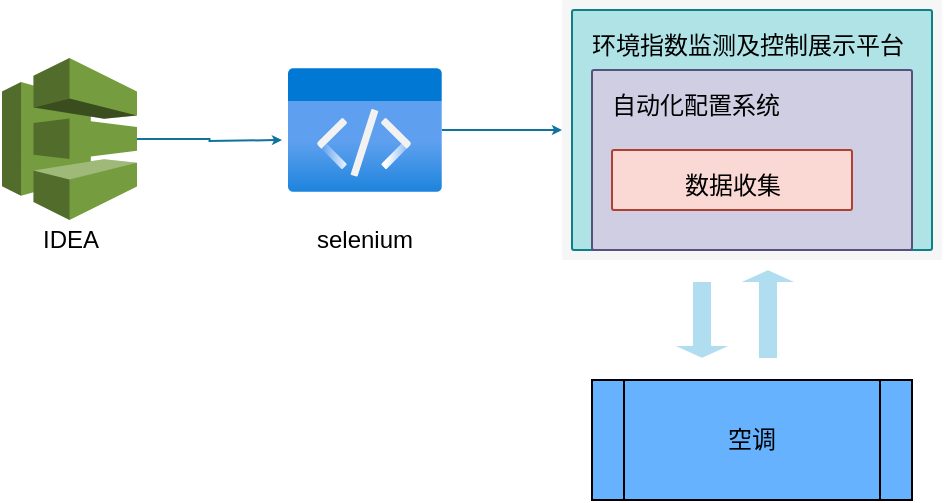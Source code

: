 <mxfile version="14.4.9" type="github" pages="3">
  <diagram id="mTPmO_EP1wIf3XusBCoq" name="Page-1">
    <mxGraphModel dx="1773" dy="482" grid="1" gridSize="10" guides="1" tooltips="1" connect="1" arrows="1" fold="1" page="1" pageScale="1" pageWidth="827" pageHeight="1169" math="0" shadow="0">
      <root>
        <mxCell id="0" />
        <mxCell id="1" parent="0" />
        <mxCell id="Qn_xa09RJaFUliOvTyUV-8" value="空调" style="shape=process;whiteSpace=wrap;html=1;backgroundOutline=1;fillColor=#66B2FF;" parent="1" vertex="1">
          <mxGeometry x="75" y="370" width="160" height="60" as="geometry" />
        </mxCell>
        <mxCell id="Qn_xa09RJaFUliOvTyUV-23" value="" style="points=[[0,0,0],[0.25,0,0],[0.5,0,0],[0.75,0,0],[1,0,0],[1,0.25,0],[1,0.5,0],[1,0.75,0],[1,1,0],[0.75,1,0],[0.5,1,0],[0.25,1,0],[0,1,0],[0,0.75,0],[0,0.5,0],[0,0.25,0]];rounded=1;absoluteArcSize=1;arcSize=2;html=1;strokeColor=none;gradientColor=none;shadow=0;dashed=0;fontSize=12;fontColor=#9E9E9E;align=left;verticalAlign=top;spacing=10;spacingTop=-4;fillColor=#F6F6F6;" parent="1" vertex="1">
          <mxGeometry x="60" y="180" width="190" height="130" as="geometry" />
        </mxCell>
        <mxCell id="Qn_xa09RJaFUliOvTyUV-24" value="环境指数监测及控制展示平台" style="points=[[0,0,0],[0.25,0,0],[0.5,0,0],[0.75,0,0],[1,0,0],[1,0.25,0],[1,0.5,0],[1,0.75,0],[1,1,0],[0.75,1,0],[0.5,1,0],[0.25,1,0],[0,1,0],[0,0.75,0],[0,0.5,0],[0,0.25,0]];rounded=1;absoluteArcSize=1;arcSize=2;html=1;strokeColor=#0e8088;shadow=0;dashed=0;fontSize=12;align=left;verticalAlign=top;spacing=10;spacingTop=-4;fillColor=#b0e3e6;" parent="Qn_xa09RJaFUliOvTyUV-23" vertex="1">
          <mxGeometry width="180" height="120" relative="1" as="geometry">
            <mxPoint x="5" y="5" as="offset" />
          </mxGeometry>
        </mxCell>
        <mxCell id="Qn_xa09RJaFUliOvTyUV-25" value="自动化配置系统" style="points=[[0,0,0],[0.25,0,0],[0.5,0,0],[0.75,0,0],[1,0,0],[1,0.25,0],[1,0.5,0],[1,0.75,0],[1,1,0],[0.75,1,0],[0.5,1,0],[0.25,1,0],[0,1,0],[0,0.75,0],[0,0.5,0],[0,0.25,0]];rounded=1;absoluteArcSize=1;arcSize=2;html=1;strokeColor=#56517e;shadow=0;dashed=0;fontSize=12;align=left;verticalAlign=top;spacing=10;spacingTop=-4;fillColor=#d0cee2;" parent="Qn_xa09RJaFUliOvTyUV-24" vertex="1">
          <mxGeometry width="160" height="90" relative="1" as="geometry">
            <mxPoint x="10" y="30" as="offset" />
          </mxGeometry>
        </mxCell>
        <mxCell id="Qn_xa09RJaFUliOvTyUV-26" value="数据收集" style="points=[[0,0,0],[0.25,0,0],[0.5,0,0],[0.75,0,0],[1,0,0],[1,0.25,0],[1,0.5,0],[1,0.75,0],[1,1,0],[0.75,1,0],[0.5,1,0],[0.25,1,0],[0,1,0],[0,0.75,0],[0,0.5,0],[0,0.25,0]];rounded=1;absoluteArcSize=1;arcSize=2;html=1;strokeColor=#ae4132;shadow=0;dashed=0;fontSize=12;align=center;verticalAlign=top;spacing=10;spacingTop=-4;fillColor=#fad9d5;" parent="Qn_xa09RJaFUliOvTyUV-25" vertex="1">
          <mxGeometry width="120" height="30" relative="1" as="geometry">
            <mxPoint x="10" y="40" as="offset" />
          </mxGeometry>
        </mxCell>
        <mxCell id="Qn_xa09RJaFUliOvTyUV-38" value="" style="shape=flexArrow;endArrow=classic;html=1;endSize=2;startSize=1;fillColor=#b1ddf0;strokeColor=#FFFFFF;entryX=0.542;entryY=1.031;entryDx=0;entryDy=0;entryPerimeter=0;" parent="1" target="Qn_xa09RJaFUliOvTyUV-23" edge="1">
          <mxGeometry width="50" height="50" relative="1" as="geometry">
            <mxPoint x="163" y="360" as="sourcePoint" />
            <mxPoint x="110" y="340" as="targetPoint" />
          </mxGeometry>
        </mxCell>
        <mxCell id="Qn_xa09RJaFUliOvTyUV-39" value="" style="shape=flexArrow;endArrow=classic;html=1;endSize=2;startSize=0;fillColor=#b1ddf0;strokeColor=#FFFFFF;" parent="1" edge="1">
          <mxGeometry width="50" height="50" relative="1" as="geometry">
            <mxPoint x="130" y="320" as="sourcePoint" />
            <mxPoint x="130" y="360" as="targetPoint" />
          </mxGeometry>
        </mxCell>
        <mxCell id="Qn_xa09RJaFUliOvTyUV-52" style="edgeStyle=orthogonalEdgeStyle;rounded=0;orthogonalLoop=1;jettySize=auto;html=1;startSize=0;endSize=2;strokeColor=#10739E;entryX=0;entryY=0.5;entryDx=0;entryDy=0;entryPerimeter=0;" parent="1" source="Qn_xa09RJaFUliOvTyUV-47" target="Qn_xa09RJaFUliOvTyUV-23" edge="1">
          <mxGeometry relative="1" as="geometry">
            <mxPoint x="50" y="249.5" as="targetPoint" />
          </mxGeometry>
        </mxCell>
        <mxCell id="Qn_xa09RJaFUliOvTyUV-47" value="" style="aspect=fixed;html=1;points=[];align=center;image;fontSize=12;image=img/lib/azure2/general/Code.svg;fillColor=#FFB570;" parent="1" vertex="1">
          <mxGeometry x="-77" y="213.75" width="76.93" height="62.5" as="geometry" />
        </mxCell>
        <mxCell id="Qn_xa09RJaFUliOvTyUV-48" style="edgeStyle=orthogonalEdgeStyle;rounded=0;orthogonalLoop=1;jettySize=auto;html=1;startSize=0;endSize=2;strokeColor=#10739E;" parent="1" source="Qn_xa09RJaFUliOvTyUV-49" edge="1">
          <mxGeometry relative="1" as="geometry">
            <mxPoint x="-80" y="250" as="targetPoint" />
          </mxGeometry>
        </mxCell>
        <mxCell id="Qn_xa09RJaFUliOvTyUV-49" value="" style="outlineConnect=0;dashed=0;verticalLabelPosition=bottom;verticalAlign=top;align=center;html=1;shape=mxgraph.aws3.codedeploy;fillColor=#759C3E;gradientColor=none;" parent="1" vertex="1">
          <mxGeometry x="-220" y="209" width="67.5" height="81" as="geometry" />
        </mxCell>
        <mxCell id="Qn_xa09RJaFUliOvTyUV-50" value="selenium" style="text;html=1;align=center;verticalAlign=middle;resizable=0;points=[];autosize=1;" parent="1" vertex="1">
          <mxGeometry x="-68.54" y="290" width="60" height="20" as="geometry" />
        </mxCell>
        <mxCell id="Qn_xa09RJaFUliOvTyUV-51" value="IDEA" style="text;html=1;align=center;verticalAlign=middle;resizable=0;points=[];autosize=1;" parent="1" vertex="1">
          <mxGeometry x="-206.25" y="290" width="40" height="20" as="geometry" />
        </mxCell>
      </root>
    </mxGraphModel>
  </diagram>
  <diagram id="ak2xTMi557AVtax_2S1t" name="Page-2">
    <mxGraphModel dx="946" dy="482" grid="1" gridSize="10" guides="1" tooltips="1" connect="1" arrows="1" fold="1" page="1" pageScale="1" pageWidth="827" pageHeight="1169" math="0" shadow="0">
      <root>
        <mxCell id="7z0a3pHXTdL5-_gaH5E1-0" />
        <mxCell id="7z0a3pHXTdL5-_gaH5E1-1" parent="7z0a3pHXTdL5-_gaH5E1-0" />
        <mxCell id="7z0a3pHXTdL5-_gaH5E1-5" value="&amp;nbsp; &amp;nbsp; &amp;nbsp; &amp;nbsp; &amp;nbsp; &amp;nbsp; &amp;nbsp; &amp;nbsp; &amp;nbsp; &amp;nbsp; &amp;nbsp; &amp;nbsp; &amp;nbsp; &amp;nbsp; &amp;nbsp;&amp;nbsp;&lt;b&gt;&lt;font style=&quot;font-size: 11px&quot;&gt;&amp;nbsp;。。。。。。&lt;/font&gt;&lt;/b&gt;" style="rounded=0;whiteSpace=wrap;html=1;fillColor=#A9C4EB;" parent="7z0a3pHXTdL5-_gaH5E1-1" vertex="1">
          <mxGeometry x="120" y="360" width="360" height="60" as="geometry" />
        </mxCell>
        <mxCell id="7z0a3pHXTdL5-_gaH5E1-2" value="" style="outlineConnect=0;dashed=0;verticalLabelPosition=bottom;verticalAlign=top;align=center;html=1;shape=mxgraph.aws3.codedeploy;fillColor=#759C3E;gradientColor=none;" parent="7z0a3pHXTdL5-_gaH5E1-1" vertex="1">
          <mxGeometry x="130" y="360" width="57.5" height="60" as="geometry" />
        </mxCell>
        <mxCell id="7z0a3pHXTdL5-_gaH5E1-3" value="" style="outlineConnect=0;dashed=0;verticalLabelPosition=bottom;verticalAlign=top;align=center;html=1;shape=mxgraph.aws3.codedeploy;fillColor=#759C3E;gradientColor=none;" parent="7z0a3pHXTdL5-_gaH5E1-1" vertex="1">
          <mxGeometry x="220" y="360" width="57.5" height="60" as="geometry" />
        </mxCell>
        <mxCell id="7z0a3pHXTdL5-_gaH5E1-4" value="" style="outlineConnect=0;dashed=0;verticalLabelPosition=bottom;verticalAlign=top;align=center;html=1;shape=mxgraph.aws3.codedeploy;fillColor=#759C3E;gradientColor=none;" parent="7z0a3pHXTdL5-_gaH5E1-1" vertex="1">
          <mxGeometry x="414" y="360" width="57.5" height="60" as="geometry" />
        </mxCell>
        <mxCell id="7z0a3pHXTdL5-_gaH5E1-7" value="" style="rounded=0;whiteSpace=wrap;html=1;fillColor=#A9C4EB;" parent="7z0a3pHXTdL5-_gaH5E1-1" vertex="1">
          <mxGeometry x="120" y="230" width="360" height="60" as="geometry" />
        </mxCell>
        <mxCell id="7z0a3pHXTdL5-_gaH5E1-8" value="" style="endArrow=classic;html=1;strokeColor=#10739E;entryX=0.111;entryY=1.017;entryDx=0;entryDy=0;entryPerimeter=0;" parent="7z0a3pHXTdL5-_gaH5E1-1" target="7z0a3pHXTdL5-_gaH5E1-7" edge="1">
          <mxGeometry width="50" height="50" relative="1" as="geometry">
            <mxPoint x="160" y="350" as="sourcePoint" />
            <mxPoint x="160" y="300" as="targetPoint" />
          </mxGeometry>
        </mxCell>
        <mxCell id="7z0a3pHXTdL5-_gaH5E1-9" value="" style="endArrow=classic;html=1;strokeColor=#10739E;" parent="7z0a3pHXTdL5-_gaH5E1-1" edge="1">
          <mxGeometry width="50" height="50" relative="1" as="geometry">
            <mxPoint x="170" y="300" as="sourcePoint" />
            <mxPoint x="170" y="350" as="targetPoint" />
          </mxGeometry>
        </mxCell>
        <mxCell id="7z0a3pHXTdL5-_gaH5E1-10" value="" style="endArrow=classic;html=1;strokeColor=#10739E;entryX=0.111;entryY=1.017;entryDx=0;entryDy=0;entryPerimeter=0;" parent="7z0a3pHXTdL5-_gaH5E1-1" edge="1">
          <mxGeometry width="50" height="50" relative="1" as="geometry">
            <mxPoint x="243.27" y="348.98" as="sourcePoint" />
            <mxPoint x="243.23" y="290" as="targetPoint" />
          </mxGeometry>
        </mxCell>
        <mxCell id="7z0a3pHXTdL5-_gaH5E1-11" value="" style="endArrow=classic;html=1;strokeColor=#10739E;" parent="7z0a3pHXTdL5-_gaH5E1-1" edge="1">
          <mxGeometry width="50" height="50" relative="1" as="geometry">
            <mxPoint x="253.27" y="298.98" as="sourcePoint" />
            <mxPoint x="253.27" y="348.98" as="targetPoint" />
          </mxGeometry>
        </mxCell>
        <mxCell id="7z0a3pHXTdL5-_gaH5E1-12" value="" style="endArrow=classic;html=1;strokeColor=#10739E;entryX=0.111;entryY=1.017;entryDx=0;entryDy=0;entryPerimeter=0;" parent="7z0a3pHXTdL5-_gaH5E1-1" edge="1">
          <mxGeometry width="50" height="50" relative="1" as="geometry">
            <mxPoint x="437.27" y="348.98" as="sourcePoint" />
            <mxPoint x="437.23" y="290" as="targetPoint" />
          </mxGeometry>
        </mxCell>
        <mxCell id="7z0a3pHXTdL5-_gaH5E1-13" value="" style="endArrow=classic;html=1;strokeColor=#10739E;" parent="7z0a3pHXTdL5-_gaH5E1-1" edge="1">
          <mxGeometry width="50" height="50" relative="1" as="geometry">
            <mxPoint x="447.27" y="298.98" as="sourcePoint" />
            <mxPoint x="447.27" y="348.98" as="targetPoint" />
          </mxGeometry>
        </mxCell>
        <mxCell id="7z0a3pHXTdL5-_gaH5E1-14" value="模型聚合算法" style="rounded=1;whiteSpace=wrap;html=1;fillColor=#fad7ac;strokeColor=#b46504;" parent="7z0a3pHXTdL5-_gaH5E1-1" vertex="1">
          <mxGeometry x="160" y="245" width="90" height="30" as="geometry" />
        </mxCell>
        <mxCell id="7z0a3pHXTdL5-_gaH5E1-15" value="模型的收集与分发" style="rounded=1;whiteSpace=wrap;html=1;fillColor=#fad9d5;strokeColor=#ae4132;" parent="7z0a3pHXTdL5-_gaH5E1-1" vertex="1">
          <mxGeometry x="324" y="245" width="106" height="30" as="geometry" />
        </mxCell>
        <mxCell id="7z0a3pHXTdL5-_gaH5E1-16" value="" style="endArrow=classic;html=1;strokeColor=#10739E;entryX=0;entryY=0.5;entryDx=0;entryDy=0;exitX=1;exitY=0.5;exitDx=0;exitDy=0;" parent="7z0a3pHXTdL5-_gaH5E1-1" source="7z0a3pHXTdL5-_gaH5E1-14" target="7z0a3pHXTdL5-_gaH5E1-15" edge="1">
          <mxGeometry width="50" height="50" relative="1" as="geometry">
            <mxPoint x="253.27" y="358.98" as="sourcePoint" />
            <mxPoint x="253.23" y="300" as="targetPoint" />
          </mxGeometry>
        </mxCell>
        <mxCell id="7z0a3pHXTdL5-_gaH5E1-17" value="" style="endArrow=classic;html=1;strokeColor=#10739E;entryX=1;entryY=0.75;entryDx=0;entryDy=0;exitX=0;exitY=0.75;exitDx=0;exitDy=0;" parent="7z0a3pHXTdL5-_gaH5E1-1" source="7z0a3pHXTdL5-_gaH5E1-15" target="7z0a3pHXTdL5-_gaH5E1-14" edge="1">
          <mxGeometry width="50" height="50" relative="1" as="geometry">
            <mxPoint x="260" y="270" as="sourcePoint" />
            <mxPoint x="334" y="270" as="targetPoint" />
          </mxGeometry>
        </mxCell>
        <mxCell id="7z0a3pHXTdL5-_gaH5E1-20" value="本地模型" style="text;html=1;align=center;verticalAlign=middle;resizable=0;points=[];autosize=1;" parent="7z0a3pHXTdL5-_gaH5E1-1" vertex="1">
          <mxGeometry x="270" y="430" width="60" height="20" as="geometry" />
        </mxCell>
      </root>
    </mxGraphModel>
  </diagram>
  <diagram id="MJjDROpwAJnytCPchzUa" name="Page-3">
    <mxGraphModel dx="946" dy="482" grid="1" gridSize="10" guides="1" tooltips="1" connect="1" arrows="1" fold="1" page="1" pageScale="1" pageWidth="827" pageHeight="1169" math="0" shadow="0">
      <root>
        <mxCell id="54Dg-jRQsoiocnFr7WB6-0" />
        <mxCell id="54Dg-jRQsoiocnFr7WB6-1" parent="54Dg-jRQsoiocnFr7WB6-0" />
        <mxCell id="54Dg-jRQsoiocnFr7WB6-2" value="对研究背景进行介绍，包括国内外研究现状，针对大规模数据收集的空调智能控制算法提出" style="rounded=0;whiteSpace=wrap;html=1;" vertex="1" parent="54Dg-jRQsoiocnFr7WB6-1">
          <mxGeometry x="200" y="130" width="310" height="40" as="geometry" />
        </mxCell>
        <mxCell id="54Dg-jRQsoiocnFr7WB6-3" value="第一章" style="rounded=1;whiteSpace=wrap;html=1;" vertex="1" parent="54Dg-jRQsoiocnFr7WB6-1">
          <mxGeometry x="70" y="130" width="90" height="40" as="geometry" />
        </mxCell>
        <mxCell id="54Dg-jRQsoiocnFr7WB6-4" value="第二章" style="rounded=1;whiteSpace=wrap;html=1;" vertex="1" parent="54Dg-jRQsoiocnFr7WB6-1">
          <mxGeometry x="70" y="190" width="90" height="40" as="geometry" />
        </mxCell>
        <mxCell id="54Dg-jRQsoiocnFr7WB6-5" value="第三章" style="rounded=1;whiteSpace=wrap;html=1;" vertex="1" parent="54Dg-jRQsoiocnFr7WB6-1">
          <mxGeometry x="70" y="250" width="90" height="40" as="geometry" />
        </mxCell>
        <mxCell id="54Dg-jRQsoiocnFr7WB6-6" value="第四章" style="rounded=1;whiteSpace=wrap;html=1;" vertex="1" parent="54Dg-jRQsoiocnFr7WB6-1">
          <mxGeometry x="70" y="310" width="90" height="40" as="geometry" />
        </mxCell>
        <mxCell id="54Dg-jRQsoiocnFr7WB6-7" value="对研究背景进行介绍，包括国内外研究现状，针对大规模数据收集的空调智能控制算法提出" style="rounded=0;whiteSpace=wrap;html=1;" vertex="1" parent="54Dg-jRQsoiocnFr7WB6-1">
          <mxGeometry x="200" y="190" width="310" height="40" as="geometry" />
        </mxCell>
        <mxCell id="54Dg-jRQsoiocnFr7WB6-8" value="对研究背景进行介绍，包括国内外研究现状，针对大规模数据收集的空调智能控制算法提出" style="rounded=0;whiteSpace=wrap;html=1;" vertex="1" parent="54Dg-jRQsoiocnFr7WB6-1">
          <mxGeometry x="200" y="310" width="310" height="40" as="geometry" />
        </mxCell>
        <mxCell id="54Dg-jRQsoiocnFr7WB6-9" value="对研究背景进行介绍，包括国内外研究现状，针对大规模数据收集的空调智能控制算法提出" style="rounded=0;whiteSpace=wrap;html=1;" vertex="1" parent="54Dg-jRQsoiocnFr7WB6-1">
          <mxGeometry x="200" y="250" width="310" height="40" as="geometry" />
        </mxCell>
        <mxCell id="54Dg-jRQsoiocnFr7WB6-10" value="第五章" style="rounded=1;whiteSpace=wrap;html=1;" vertex="1" parent="54Dg-jRQsoiocnFr7WB6-1">
          <mxGeometry x="70" y="370" width="90" height="40" as="geometry" />
        </mxCell>
        <mxCell id="54Dg-jRQsoiocnFr7WB6-11" value="第六章" style="rounded=1;whiteSpace=wrap;html=1;" vertex="1" parent="54Dg-jRQsoiocnFr7WB6-1">
          <mxGeometry x="70" y="430" width="90" height="40" as="geometry" />
        </mxCell>
      </root>
    </mxGraphModel>
  </diagram>
</mxfile>
